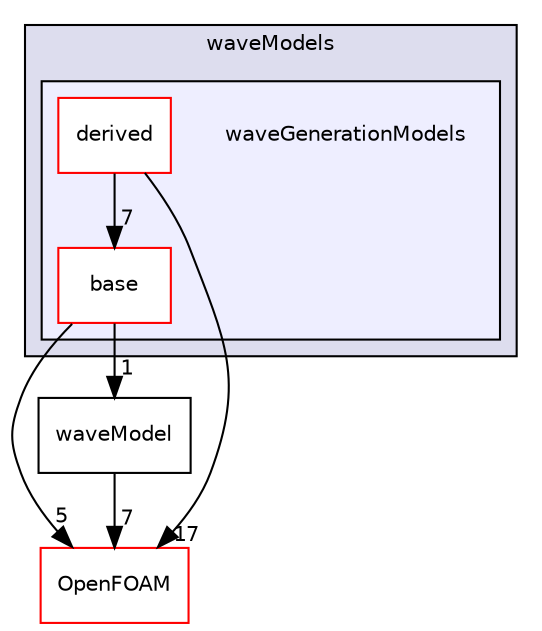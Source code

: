 digraph "src/waveModels/waveGenerationModels" {
  bgcolor=transparent;
  compound=true
  node [ fontsize="10", fontname="Helvetica"];
  edge [ labelfontsize="10", labelfontname="Helvetica"];
  subgraph clusterdir_b9a696144f82eb1e2b4c5e6b7a09e316 {
    graph [ bgcolor="#ddddee", pencolor="black", label="waveModels" fontname="Helvetica", fontsize="10", URL="dir_b9a696144f82eb1e2b4c5e6b7a09e316.html"]
  subgraph clusterdir_9be205fd04b1135e973d521a770c5a2c {
    graph [ bgcolor="#eeeeff", pencolor="black", label="" URL="dir_9be205fd04b1135e973d521a770c5a2c.html"];
    dir_9be205fd04b1135e973d521a770c5a2c [shape=plaintext label="waveGenerationModels"];
    dir_8b3e8305750f57279d38dda6619c99cf [shape=box label="base" color="red" fillcolor="white" style="filled" URL="dir_8b3e8305750f57279d38dda6619c99cf.html"];
    dir_0d5b02f5e377897adf99f293bf94aa3d [shape=box label="derived" color="red" fillcolor="white" style="filled" URL="dir_0d5b02f5e377897adf99f293bf94aa3d.html"];
  }
  }
  dir_c5473ff19b20e6ec4dfe5c310b3778a8 [shape=box label="OpenFOAM" color="red" URL="dir_c5473ff19b20e6ec4dfe5c310b3778a8.html"];
  dir_cee882d11d98834f07952dd5b2a801bf [shape=box label="waveModel" URL="dir_cee882d11d98834f07952dd5b2a801bf.html"];
  dir_8b3e8305750f57279d38dda6619c99cf->dir_c5473ff19b20e6ec4dfe5c310b3778a8 [headlabel="5", labeldistance=1.5 headhref="dir_004126_002151.html"];
  dir_8b3e8305750f57279d38dda6619c99cf->dir_cee882d11d98834f07952dd5b2a801bf [headlabel="1", labeldistance=1.5 headhref="dir_004126_004141.html"];
  dir_0d5b02f5e377897adf99f293bf94aa3d->dir_8b3e8305750f57279d38dda6619c99cf [headlabel="7", labeldistance=1.5 headhref="dir_004131_004126.html"];
  dir_0d5b02f5e377897adf99f293bf94aa3d->dir_c5473ff19b20e6ec4dfe5c310b3778a8 [headlabel="17", labeldistance=1.5 headhref="dir_004131_002151.html"];
  dir_cee882d11d98834f07952dd5b2a801bf->dir_c5473ff19b20e6ec4dfe5c310b3778a8 [headlabel="7", labeldistance=1.5 headhref="dir_004141_002151.html"];
}
